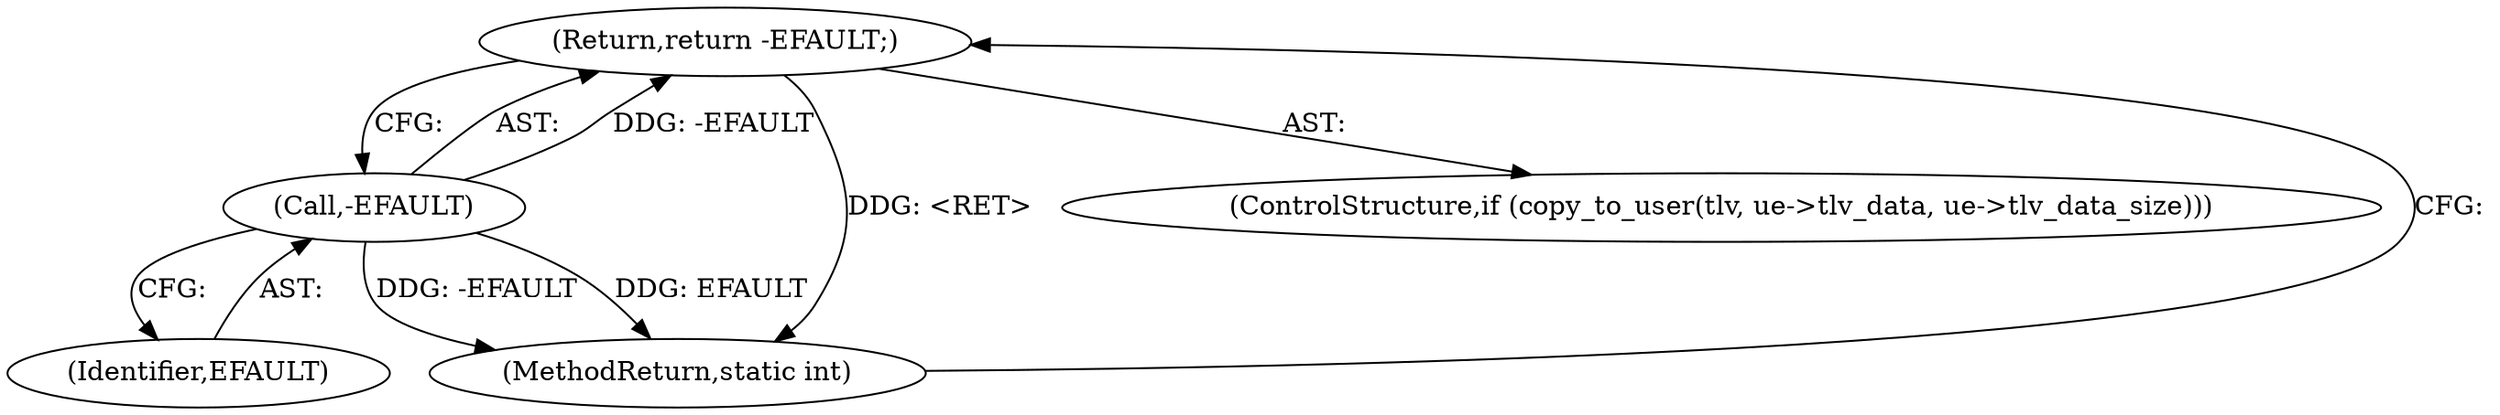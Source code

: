 digraph "1_linux_07f4d9d74a04aa7c72c5dae0ef97565f28f17b92_2@del" {
"1000208" [label="(Return,return -EFAULT;)"];
"1000209" [label="(Call,-EFAULT)"];
"1000213" [label="(MethodReturn,static int)"];
"1000210" [label="(Identifier,EFAULT)"];
"1000199" [label="(ControlStructure,if (copy_to_user(tlv, ue->tlv_data, ue->tlv_data_size)))"];
"1000208" [label="(Return,return -EFAULT;)"];
"1000209" [label="(Call,-EFAULT)"];
"1000208" -> "1000199"  [label="AST: "];
"1000208" -> "1000209"  [label="CFG: "];
"1000209" -> "1000208"  [label="AST: "];
"1000213" -> "1000208"  [label="CFG: "];
"1000208" -> "1000213"  [label="DDG: <RET>"];
"1000209" -> "1000208"  [label="DDG: -EFAULT"];
"1000209" -> "1000210"  [label="CFG: "];
"1000210" -> "1000209"  [label="AST: "];
"1000209" -> "1000213"  [label="DDG: -EFAULT"];
"1000209" -> "1000213"  [label="DDG: EFAULT"];
}
